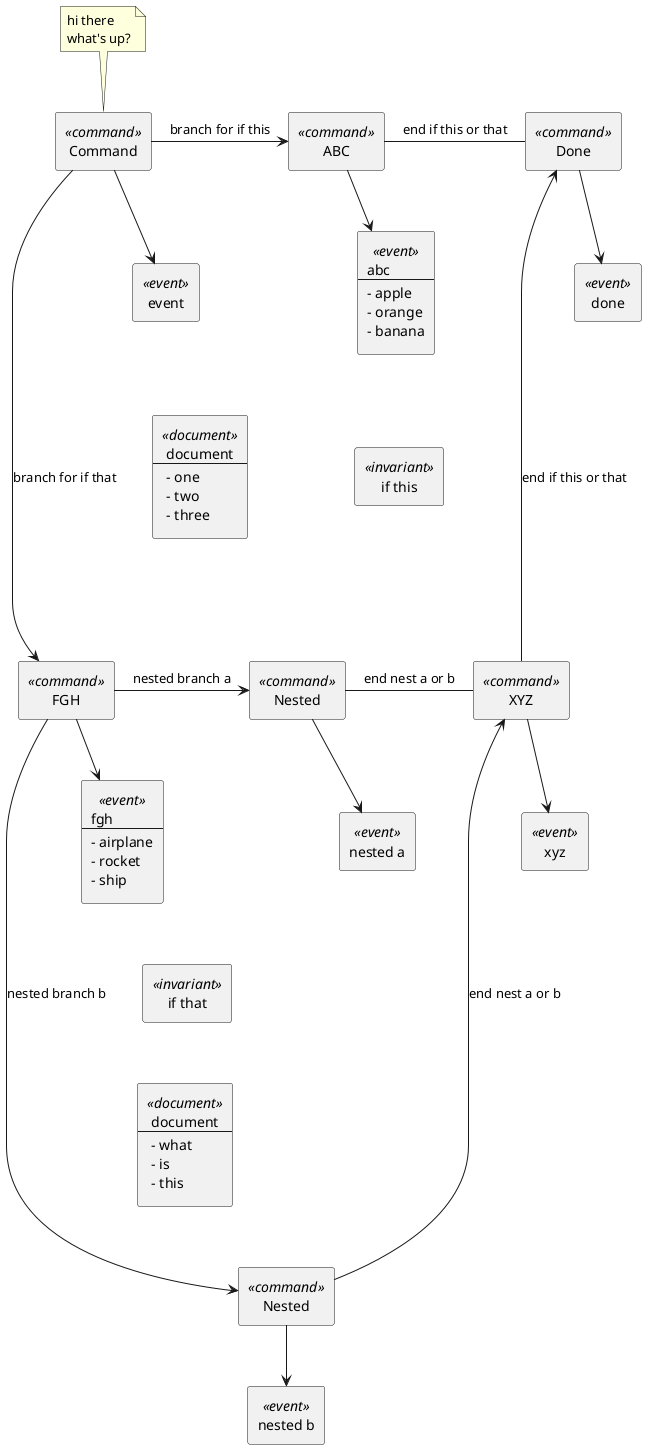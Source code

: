 @startuml
skinparam componentStyle rectangle
skinparam rectangle {
	backgroundColor<<event>> Orange
	backgroundColor<<command>> LightBlue
	backgroundColor<<external>> Pink
	backgroundColor<<document>> Green
	backgroundColor<<invariant>> Yellow
}
component C0 <<command>> [
Command
]
note top of C0
hi there
what's up?
end note
component C3 <<event>> [
event
]
C0 --> C3
component C4 <<document>> [
document
---
- one
- two
- three
]
C3 -[hidden]-> C4
component C6 <<command>> [
ABC
]
C0 -[hidden]right-> C6
component C7 <<event>> [
abc 
---
- apple
- orange
- banana
]
C6 --> C7
component C8 <<invariant>> [ 
if this
]
C7 -[hidden]-> C8
component C10 <<command>> [
FGH
]
C6 -----[hidden]> C10
component C11 <<event>> [
fgh 
---
- airplane
- rocket
- ship
]
C10 --> C11
component C12 <<invariant>> [ 
if that
]
C11 -[hidden]-> C12
component C13 <<document>> [
document
---
- what
- is
- this
]
C12 -[hidden]-> C13
component C15 <<command>> [
Nested
]
C10 -[hidden]right-> C15
component C16 <<event>> [
nested a
]
C15 --> C16
component C18 <<command>> [
Nested
]
C15 -----[hidden]> C18
component C19 <<event>> [
nested b
]
C18 --> C19
component C21 <<command>> [
XYZ
]
C15 -[hidden]right-> C21
component C22 <<event>> [
xyz
]
C21 --> C22
component C24 <<command>> [
Done
]
C6 -[hidden]right-> C24
component C25 <<event>> [
done
]
C24 --> C25
C0 -> C6: branch for if this
C0 -> C10: branch for if that
C10 -> C15: nested branch a
C10 -> C18: nested branch b
C15 - C21: end nest a or b
C18 -up-> C21: end nest a or b
C6 - C24: end if this or that
C21 -up-> C24: end if this or that
@enduml
